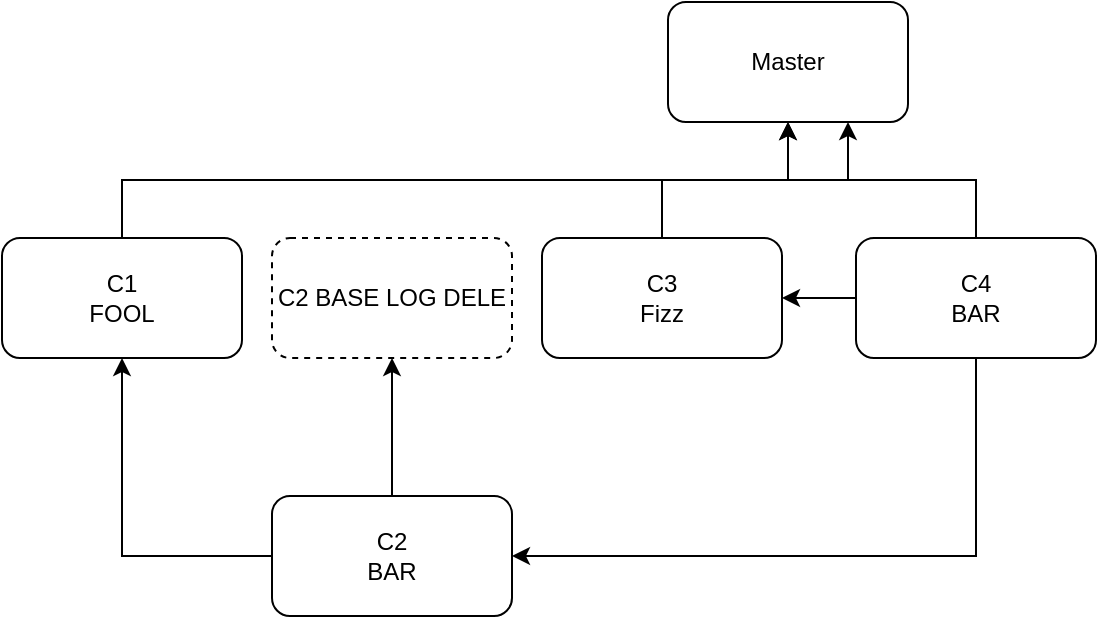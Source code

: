 <mxfile version="21.6.6" type="device">
  <diagram name="Page-1" id="ystaCzPHhYbMvWT9GXGf">
    <mxGraphModel dx="2261" dy="782" grid="0" gridSize="10" guides="1" tooltips="1" connect="1" arrows="1" fold="1" page="1" pageScale="1" pageWidth="827" pageHeight="1169" math="0" shadow="0">
      <root>
        <mxCell id="0" />
        <mxCell id="1" parent="0" />
        <mxCell id="Bb49iQpecgKbMiU_93R_-9" style="edgeStyle=orthogonalEdgeStyle;rounded=0;orthogonalLoop=1;jettySize=auto;html=1;exitX=0.5;exitY=0;exitDx=0;exitDy=0;" edge="1" parent="1" source="Bb49iQpecgKbMiU_93R_-1" target="Bb49iQpecgKbMiU_93R_-2">
          <mxGeometry relative="1" as="geometry" />
        </mxCell>
        <mxCell id="Bb49iQpecgKbMiU_93R_-1" value="C1&lt;br&gt;FOOL" style="rounded=1;whiteSpace=wrap;html=1;" vertex="1" parent="1">
          <mxGeometry x="-13" y="275" width="120" height="60" as="geometry" />
        </mxCell>
        <mxCell id="Bb49iQpecgKbMiU_93R_-2" value="Master" style="rounded=1;whiteSpace=wrap;html=1;" vertex="1" parent="1">
          <mxGeometry x="320" y="157" width="120" height="60" as="geometry" />
        </mxCell>
        <mxCell id="Bb49iQpecgKbMiU_93R_-11" style="edgeStyle=orthogonalEdgeStyle;rounded=0;orthogonalLoop=1;jettySize=auto;html=1;exitX=0;exitY=0.5;exitDx=0;exitDy=0;" edge="1" parent="1" source="Bb49iQpecgKbMiU_93R_-4" target="Bb49iQpecgKbMiU_93R_-1">
          <mxGeometry relative="1" as="geometry" />
        </mxCell>
        <mxCell id="Bb49iQpecgKbMiU_93R_-18" value="" style="edgeStyle=orthogonalEdgeStyle;rounded=0;orthogonalLoop=1;jettySize=auto;html=1;" edge="1" parent="1" source="Bb49iQpecgKbMiU_93R_-4" target="Bb49iQpecgKbMiU_93R_-17">
          <mxGeometry relative="1" as="geometry" />
        </mxCell>
        <mxCell id="Bb49iQpecgKbMiU_93R_-4" value="C2&lt;br&gt;BAR" style="rounded=1;whiteSpace=wrap;html=1;" vertex="1" parent="1">
          <mxGeometry x="122" y="404" width="120" height="60" as="geometry" />
        </mxCell>
        <mxCell id="Bb49iQpecgKbMiU_93R_-10" style="edgeStyle=orthogonalEdgeStyle;rounded=0;orthogonalLoop=1;jettySize=auto;html=1;exitX=0.5;exitY=0;exitDx=0;exitDy=0;entryX=0.75;entryY=1;entryDx=0;entryDy=0;" edge="1" parent="1" source="Bb49iQpecgKbMiU_93R_-7" target="Bb49iQpecgKbMiU_93R_-2">
          <mxGeometry relative="1" as="geometry" />
        </mxCell>
        <mxCell id="Bb49iQpecgKbMiU_93R_-7" value="C3&lt;br&gt;Fizz" style="rounded=1;whiteSpace=wrap;html=1;" vertex="1" parent="1">
          <mxGeometry x="257" y="275" width="120" height="60" as="geometry" />
        </mxCell>
        <mxCell id="Bb49iQpecgKbMiU_93R_-14" style="edgeStyle=orthogonalEdgeStyle;rounded=0;orthogonalLoop=1;jettySize=auto;html=1;exitX=0;exitY=0.5;exitDx=0;exitDy=0;entryX=1;entryY=0.5;entryDx=0;entryDy=0;" edge="1" parent="1" source="Bb49iQpecgKbMiU_93R_-12" target="Bb49iQpecgKbMiU_93R_-7">
          <mxGeometry relative="1" as="geometry" />
        </mxCell>
        <mxCell id="Bb49iQpecgKbMiU_93R_-15" style="edgeStyle=orthogonalEdgeStyle;rounded=0;orthogonalLoop=1;jettySize=auto;html=1;exitX=0.5;exitY=0;exitDx=0;exitDy=0;entryX=0.5;entryY=1;entryDx=0;entryDy=0;" edge="1" parent="1" source="Bb49iQpecgKbMiU_93R_-12" target="Bb49iQpecgKbMiU_93R_-2">
          <mxGeometry relative="1" as="geometry" />
        </mxCell>
        <mxCell id="Bb49iQpecgKbMiU_93R_-16" style="edgeStyle=orthogonalEdgeStyle;rounded=0;orthogonalLoop=1;jettySize=auto;html=1;exitX=0.5;exitY=1;exitDx=0;exitDy=0;entryX=1;entryY=0.5;entryDx=0;entryDy=0;" edge="1" parent="1" source="Bb49iQpecgKbMiU_93R_-12" target="Bb49iQpecgKbMiU_93R_-4">
          <mxGeometry relative="1" as="geometry" />
        </mxCell>
        <mxCell id="Bb49iQpecgKbMiU_93R_-12" value="C4&lt;br&gt;BAR" style="rounded=1;whiteSpace=wrap;html=1;" vertex="1" parent="1">
          <mxGeometry x="414" y="275" width="120" height="60" as="geometry" />
        </mxCell>
        <mxCell id="Bb49iQpecgKbMiU_93R_-17" value="C2 BASE LOG DELE" style="rounded=1;whiteSpace=wrap;html=1;dashed=1;" vertex="1" parent="1">
          <mxGeometry x="122" y="275" width="120" height="60" as="geometry" />
        </mxCell>
      </root>
    </mxGraphModel>
  </diagram>
</mxfile>
